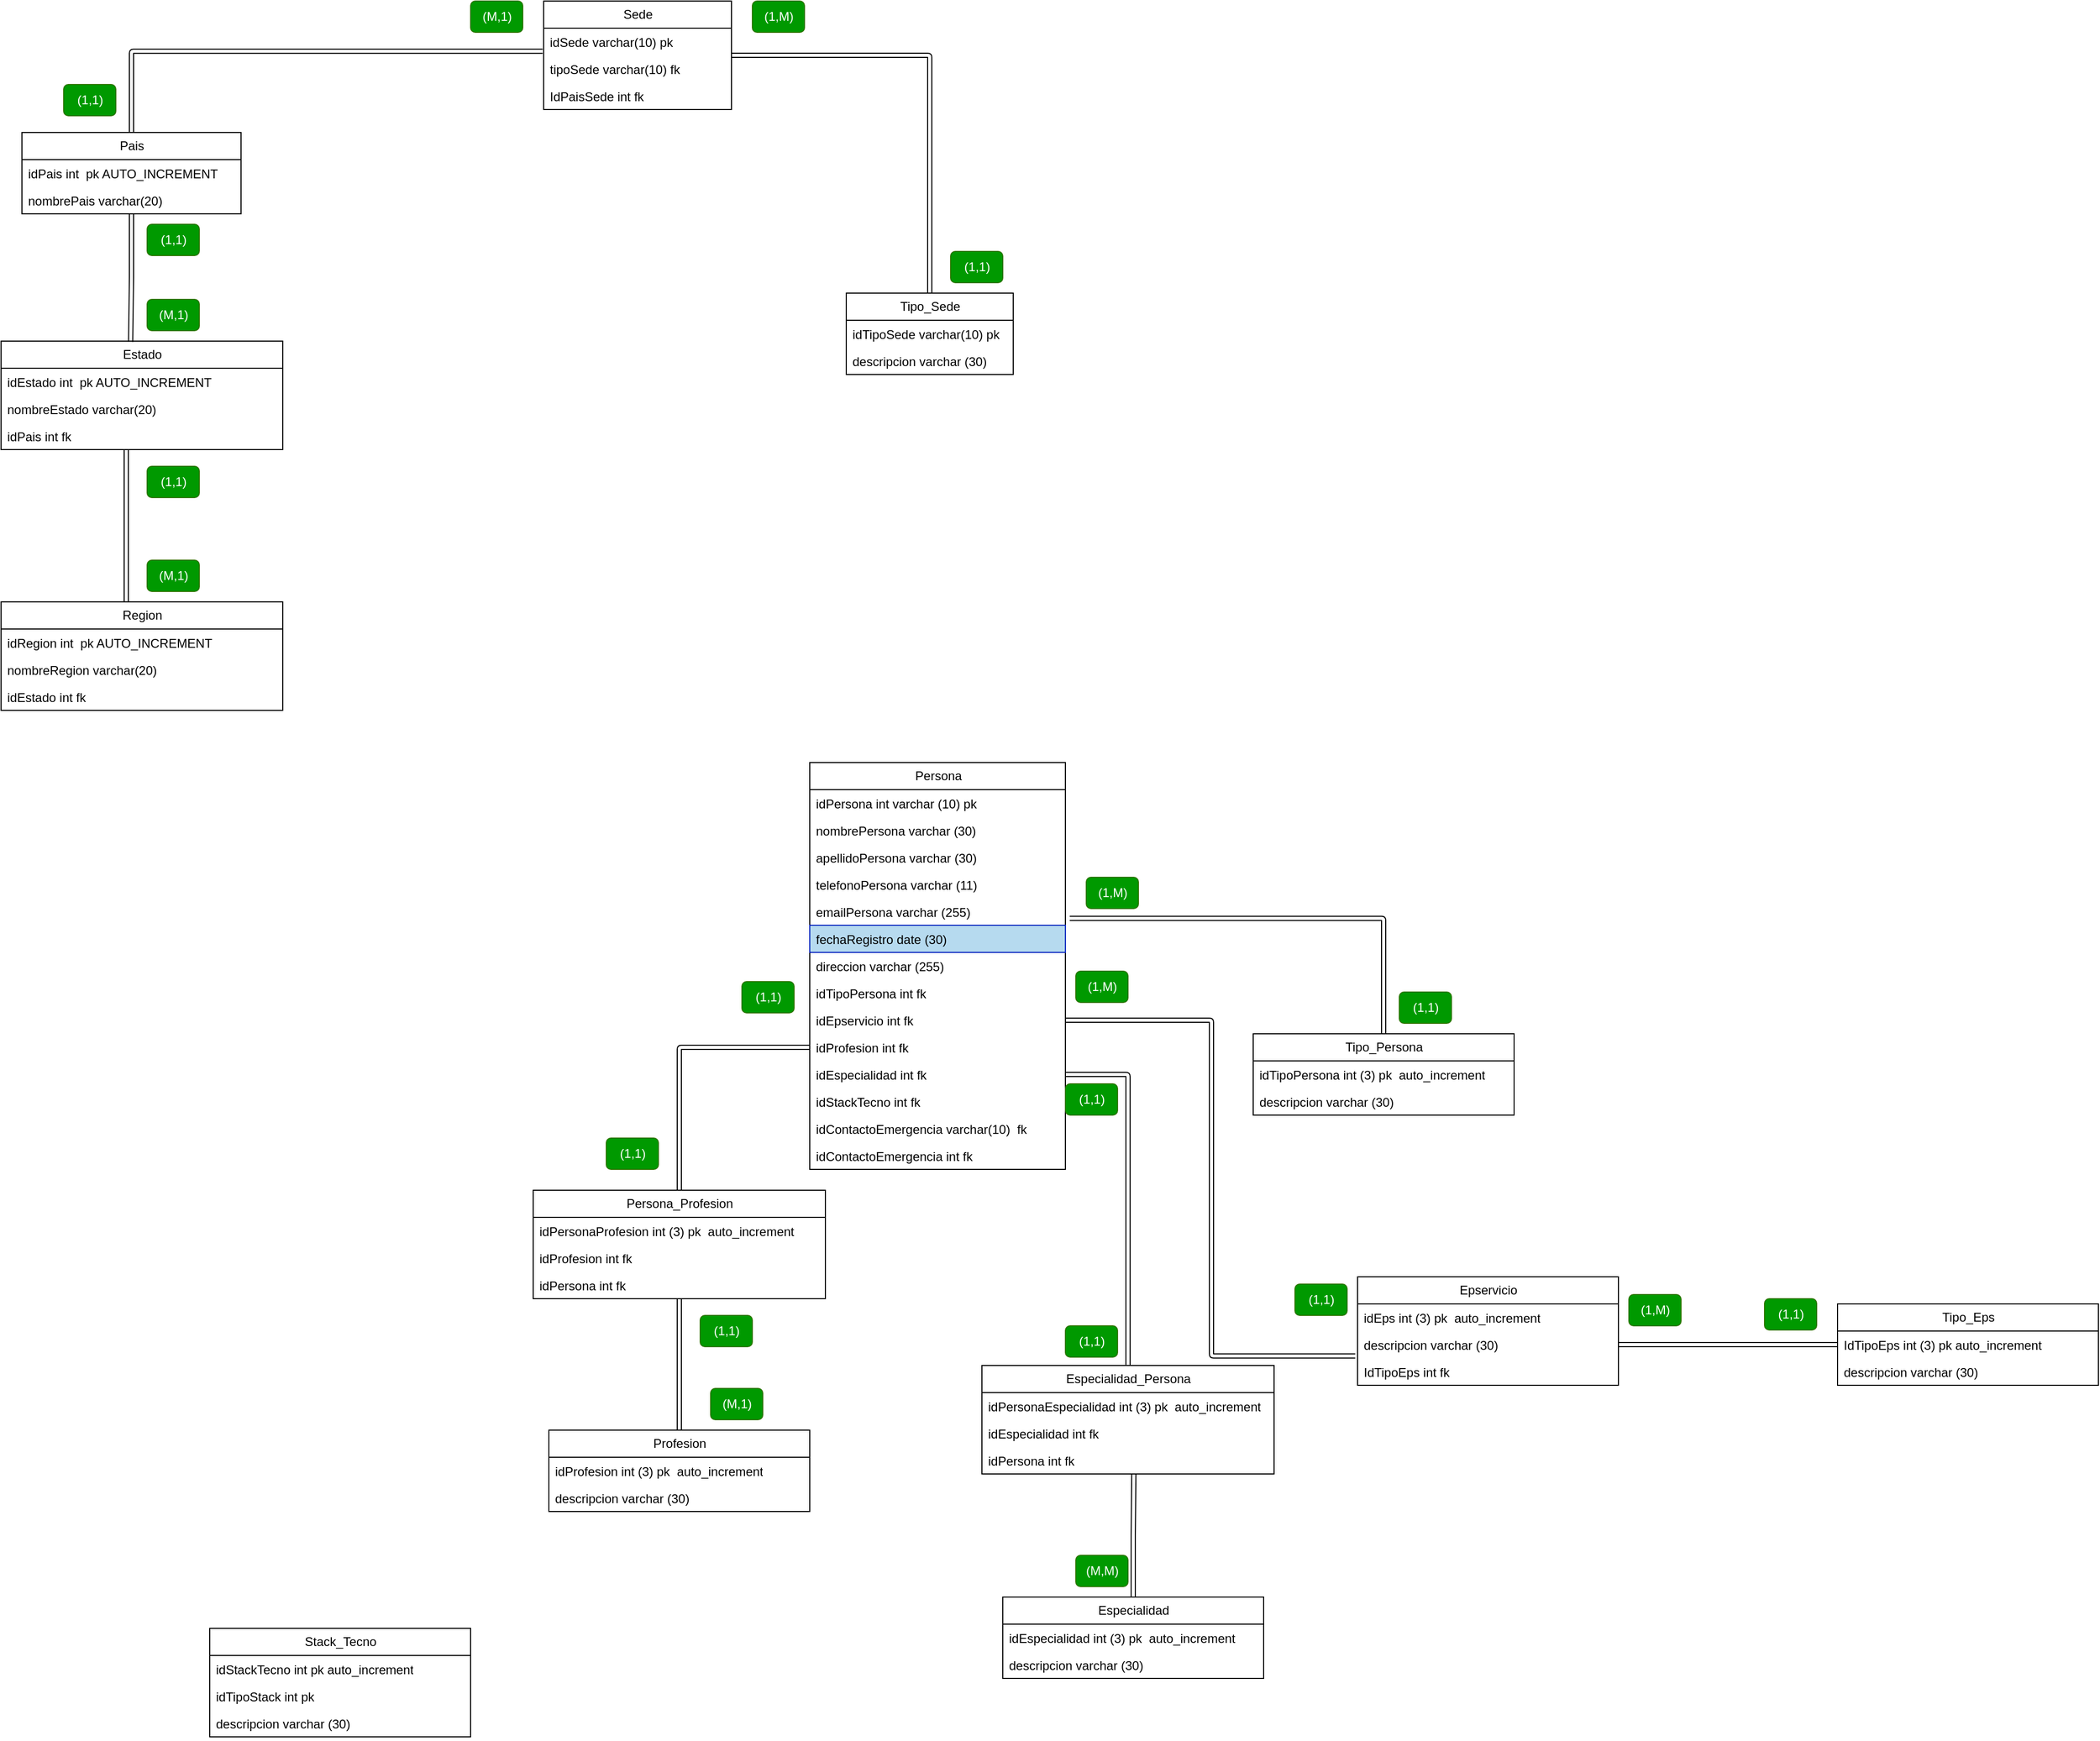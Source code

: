 <mxfile>
    <diagram id="OnQAE0tQ-xHVpaxCsIQD" name="Page-1">
        <mxGraphModel dx="1383" dy="390" grid="1" gridSize="10" guides="1" tooltips="1" connect="1" arrows="1" fold="1" page="1" pageScale="1" pageWidth="850" pageHeight="1100" math="0" shadow="0">
            <root>
                <mxCell id="0"/>
                <mxCell id="1" parent="0"/>
                <mxCell id="12" style="edgeStyle=orthogonalEdgeStyle;html=1;entryX=0.5;entryY=0;entryDx=0;entryDy=0;shape=link;" edge="1" parent="1" source="4" target="8">
                    <mxGeometry relative="1" as="geometry">
                        <mxPoint x="440" y="402" as="targetPoint"/>
                    </mxGeometry>
                </mxCell>
                <mxCell id="4" value="Sede" style="swimlane;fontStyle=0;childLayout=stackLayout;horizontal=1;startSize=26;fillColor=none;horizontalStack=0;resizeParent=1;resizeParentMax=0;resizeLast=0;collapsible=1;marginBottom=0;html=1;" parent="1" vertex="1">
                    <mxGeometry x="130" y="200" width="180" height="104" as="geometry"/>
                </mxCell>
                <mxCell id="5" value="idSede varchar(10) pk" style="text;strokeColor=none;fillColor=none;align=left;verticalAlign=top;spacingLeft=4;spacingRight=4;overflow=hidden;rotatable=0;points=[[0,0.5],[1,0.5]];portConstraint=eastwest;whiteSpace=wrap;html=1;" parent="4" vertex="1">
                    <mxGeometry y="26" width="180" height="26" as="geometry"/>
                </mxCell>
                <mxCell id="6" value="tipoSede varchar(10)&amp;nbsp;fk&amp;nbsp;" style="text;strokeColor=none;fillColor=none;align=left;verticalAlign=top;spacingLeft=4;spacingRight=4;overflow=hidden;rotatable=0;points=[[0,0.5],[1,0.5]];portConstraint=eastwest;whiteSpace=wrap;html=1;" parent="4" vertex="1">
                    <mxGeometry y="52" width="180" height="26" as="geometry"/>
                </mxCell>
                <mxCell id="7" value="IdPaisSede int fk" style="text;strokeColor=none;fillColor=none;align=left;verticalAlign=top;spacingLeft=4;spacingRight=4;overflow=hidden;rotatable=0;points=[[0,0.5],[1,0.5]];portConstraint=eastwest;whiteSpace=wrap;html=1;" parent="4" vertex="1">
                    <mxGeometry y="78" width="180" height="26" as="geometry"/>
                </mxCell>
                <mxCell id="8" value="Tipo_Sede" style="swimlane;fontStyle=0;childLayout=stackLayout;horizontal=1;startSize=26;fillColor=none;horizontalStack=0;resizeParent=1;resizeParentMax=0;resizeLast=0;collapsible=1;marginBottom=0;html=1;" vertex="1" parent="1">
                    <mxGeometry x="420" y="480" width="160" height="78" as="geometry"/>
                </mxCell>
                <mxCell id="9" value="idTipoSede varchar(10) pk" style="text;strokeColor=none;fillColor=none;align=left;verticalAlign=top;spacingLeft=4;spacingRight=4;overflow=hidden;rotatable=0;points=[[0,0.5],[1,0.5]];portConstraint=eastwest;whiteSpace=wrap;html=1;" vertex="1" parent="8">
                    <mxGeometry y="26" width="160" height="26" as="geometry"/>
                </mxCell>
                <mxCell id="10" value="descripcion varchar (30)&amp;nbsp;" style="text;strokeColor=none;fillColor=none;align=left;verticalAlign=top;spacingLeft=4;spacingRight=4;overflow=hidden;rotatable=0;points=[[0,0.5],[1,0.5]];portConstraint=eastwest;whiteSpace=wrap;html=1;" vertex="1" parent="8">
                    <mxGeometry y="52" width="160" height="26" as="geometry"/>
                </mxCell>
                <mxCell id="13" value="(1,M)" style="text;html=1;align=center;verticalAlign=middle;resizable=0;points=[];autosize=1;strokeColor=#2D7600;fillColor=#009900;rounded=1;fontColor=#ffffff;glass=0;shadow=0;" vertex="1" parent="1">
                    <mxGeometry x="330" y="200" width="50" height="30" as="geometry"/>
                </mxCell>
                <mxCell id="14" value="(1,1)" style="text;html=1;align=center;verticalAlign=middle;resizable=0;points=[];autosize=1;strokeColor=#2D7600;fillColor=#009900;rounded=1;fontColor=#ffffff;glass=0;shadow=0;" vertex="1" parent="1">
                    <mxGeometry x="520" y="440" width="50" height="30" as="geometry"/>
                </mxCell>
                <mxCell id="52" style="edgeStyle=orthogonalEdgeStyle;shape=link;html=1;entryX=0.46;entryY=0.008;entryDx=0;entryDy=0;entryPerimeter=0;fontColor=#000000;" edge="1" parent="1" source="15" target="25">
                    <mxGeometry relative="1" as="geometry"/>
                </mxCell>
                <mxCell id="62" style="edgeStyle=orthogonalEdgeStyle;shape=link;html=1;entryX=-0.005;entryY=0.85;entryDx=0;entryDy=0;entryPerimeter=0;fontColor=#000000;" edge="1" parent="1" source="15" target="5">
                    <mxGeometry relative="1" as="geometry"/>
                </mxCell>
                <mxCell id="15" value="Pais" style="swimlane;fontStyle=0;childLayout=stackLayout;horizontal=1;startSize=26;fillColor=none;horizontalStack=0;resizeParent=1;resizeParentMax=0;resizeLast=0;collapsible=1;marginBottom=0;html=1;" vertex="1" parent="1">
                    <mxGeometry x="-370" y="326" width="210" height="78" as="geometry"/>
                </mxCell>
                <mxCell id="16" value="idPais int&amp;nbsp; pk AUTO_INCREMENT" style="text;strokeColor=none;fillColor=none;align=left;verticalAlign=top;spacingLeft=4;spacingRight=4;overflow=hidden;rotatable=0;points=[[0,0.5],[1,0.5]];portConstraint=eastwest;whiteSpace=wrap;html=1;" vertex="1" parent="15">
                    <mxGeometry y="26" width="210" height="26" as="geometry"/>
                </mxCell>
                <mxCell id="17" value="nombrePais varchar(20)&amp;nbsp;" style="text;strokeColor=none;fillColor=none;align=left;verticalAlign=top;spacingLeft=4;spacingRight=4;overflow=hidden;rotatable=0;points=[[0,0.5],[1,0.5]];portConstraint=eastwest;whiteSpace=wrap;html=1;" vertex="1" parent="15">
                    <mxGeometry y="52" width="210" height="26" as="geometry"/>
                </mxCell>
                <mxCell id="53" style="edgeStyle=orthogonalEdgeStyle;shape=link;html=1;fontColor=#000000;" edge="1" parent="1" source="25" target="30">
                    <mxGeometry relative="1" as="geometry">
                        <Array as="points">
                            <mxPoint x="-270" y="656"/>
                            <mxPoint x="-270" y="656"/>
                        </Array>
                    </mxGeometry>
                </mxCell>
                <mxCell id="25" value="Estado" style="swimlane;fontStyle=0;childLayout=stackLayout;horizontal=1;startSize=26;fillColor=none;horizontalStack=0;resizeParent=1;resizeParentMax=0;resizeLast=0;collapsible=1;marginBottom=0;html=1;" vertex="1" parent="1">
                    <mxGeometry x="-390" y="526" width="270" height="104" as="geometry"/>
                </mxCell>
                <mxCell id="26" value="idEstado int&amp;nbsp; pk AUTO_INCREMENT" style="text;strokeColor=none;fillColor=none;align=left;verticalAlign=top;spacingLeft=4;spacingRight=4;overflow=hidden;rotatable=0;points=[[0,0.5],[1,0.5]];portConstraint=eastwest;whiteSpace=wrap;html=1;" vertex="1" parent="25">
                    <mxGeometry y="26" width="270" height="26" as="geometry"/>
                </mxCell>
                <mxCell id="27" value="nombreEstado varchar(20)&amp;nbsp;" style="text;strokeColor=none;fillColor=none;align=left;verticalAlign=top;spacingLeft=4;spacingRight=4;overflow=hidden;rotatable=0;points=[[0,0.5],[1,0.5]];portConstraint=eastwest;whiteSpace=wrap;html=1;" vertex="1" parent="25">
                    <mxGeometry y="52" width="270" height="26" as="geometry"/>
                </mxCell>
                <mxCell id="28" value="idPais int fk" style="text;strokeColor=none;fillColor=none;align=left;verticalAlign=top;spacingLeft=4;spacingRight=4;overflow=hidden;rotatable=0;points=[[0,0.5],[1,0.5]];portConstraint=eastwest;whiteSpace=wrap;html=1;" vertex="1" parent="25">
                    <mxGeometry y="78" width="270" height="26" as="geometry"/>
                </mxCell>
                <mxCell id="30" value="Region" style="swimlane;fontStyle=0;childLayout=stackLayout;horizontal=1;startSize=26;fillColor=none;horizontalStack=0;resizeParent=1;resizeParentMax=0;resizeLast=0;collapsible=1;marginBottom=0;html=1;" vertex="1" parent="1">
                    <mxGeometry x="-390" y="776" width="270" height="104" as="geometry"/>
                </mxCell>
                <mxCell id="31" value="idRegion int&amp;nbsp; pk AUTO_INCREMENT" style="text;strokeColor=none;fillColor=none;align=left;verticalAlign=top;spacingLeft=4;spacingRight=4;overflow=hidden;rotatable=0;points=[[0,0.5],[1,0.5]];portConstraint=eastwest;whiteSpace=wrap;html=1;" vertex="1" parent="30">
                    <mxGeometry y="26" width="270" height="26" as="geometry"/>
                </mxCell>
                <mxCell id="32" value="nombreRegion varchar(20)&amp;nbsp;" style="text;strokeColor=none;fillColor=none;align=left;verticalAlign=top;spacingLeft=4;spacingRight=4;overflow=hidden;rotatable=0;points=[[0,0.5],[1,0.5]];portConstraint=eastwest;whiteSpace=wrap;html=1;" vertex="1" parent="30">
                    <mxGeometry y="52" width="270" height="26" as="geometry"/>
                </mxCell>
                <mxCell id="33" value="idEstado int fk" style="text;strokeColor=none;fillColor=none;align=left;verticalAlign=top;spacingLeft=4;spacingRight=4;overflow=hidden;rotatable=0;points=[[0,0.5],[1,0.5]];portConstraint=eastwest;whiteSpace=wrap;html=1;" vertex="1" parent="30">
                    <mxGeometry y="78" width="270" height="26" as="geometry"/>
                </mxCell>
                <mxCell id="36" value="Persona" style="swimlane;fontStyle=0;childLayout=stackLayout;horizontal=1;startSize=26;fillColor=none;horizontalStack=0;resizeParent=1;resizeParentMax=0;resizeLast=0;collapsible=1;marginBottom=0;html=1;" vertex="1" parent="1">
                    <mxGeometry x="385" y="930" width="245" height="390" as="geometry"/>
                </mxCell>
                <mxCell id="37" value="idPersona int varchar (10) pk" style="text;strokeColor=none;fillColor=none;align=left;verticalAlign=top;spacingLeft=4;spacingRight=4;overflow=hidden;rotatable=0;points=[[0,0.5],[1,0.5]];portConstraint=eastwest;whiteSpace=wrap;html=1;" vertex="1" parent="36">
                    <mxGeometry y="26" width="245" height="26" as="geometry"/>
                </mxCell>
                <mxCell id="39" value="nombrePersona varchar (30)&amp;nbsp;" style="text;strokeColor=none;fillColor=none;align=left;verticalAlign=top;spacingLeft=4;spacingRight=4;overflow=hidden;rotatable=0;points=[[0,0.5],[1,0.5]];portConstraint=eastwest;whiteSpace=wrap;html=1;" vertex="1" parent="36">
                    <mxGeometry y="52" width="245" height="26" as="geometry"/>
                </mxCell>
                <mxCell id="41" value="apellidoPersona varchar (30)&amp;nbsp;" style="text;strokeColor=none;fillColor=none;align=left;verticalAlign=top;spacingLeft=4;spacingRight=4;overflow=hidden;rotatable=0;points=[[0,0.5],[1,0.5]];portConstraint=eastwest;whiteSpace=wrap;html=1;" vertex="1" parent="36">
                    <mxGeometry y="78" width="245" height="26" as="geometry"/>
                </mxCell>
                <mxCell id="40" value="telefonoPersona varchar (11)" style="text;strokeColor=none;fillColor=none;align=left;verticalAlign=top;spacingLeft=4;spacingRight=4;overflow=hidden;rotatable=0;points=[[0,0.5],[1,0.5]];portConstraint=eastwest;whiteSpace=wrap;html=1;" vertex="1" parent="36">
                    <mxGeometry y="104" width="245" height="26" as="geometry"/>
                </mxCell>
                <mxCell id="45" value="emailPersona varchar (255)" style="text;strokeColor=none;fillColor=none;align=left;verticalAlign=top;spacingLeft=4;spacingRight=4;overflow=hidden;rotatable=0;points=[[0,0.5],[1,0.5]];portConstraint=eastwest;whiteSpace=wrap;html=1;" vertex="1" parent="36">
                    <mxGeometry y="130" width="245" height="26" as="geometry"/>
                </mxCell>
                <mxCell id="48" value="fechaRegistro date (30)" style="text;strokeColor=#001DBC;fillColor=#B6DAEF;align=left;verticalAlign=top;spacingLeft=4;spacingRight=4;overflow=hidden;rotatable=0;points=[[0,0.5],[1,0.5]];portConstraint=eastwest;whiteSpace=wrap;html=1;fontColor=#000000;" vertex="1" parent="36">
                    <mxGeometry y="156" width="245" height="26" as="geometry"/>
                </mxCell>
                <mxCell id="38" value="direccion varchar (255)&amp;nbsp;" style="text;strokeColor=none;fillColor=none;align=left;verticalAlign=top;spacingLeft=4;spacingRight=4;overflow=hidden;rotatable=0;points=[[0,0.5],[1,0.5]];portConstraint=eastwest;whiteSpace=wrap;html=1;" vertex="1" parent="36">
                    <mxGeometry y="182" width="245" height="26" as="geometry"/>
                </mxCell>
                <mxCell id="47" value="idTipoPersona int fk&amp;nbsp;&amp;nbsp;" style="text;strokeColor=none;fillColor=none;align=left;verticalAlign=top;spacingLeft=4;spacingRight=4;overflow=hidden;rotatable=0;points=[[0,0.5],[1,0.5]];portConstraint=eastwest;whiteSpace=wrap;html=1;" vertex="1" parent="36">
                    <mxGeometry y="208" width="245" height="26" as="geometry"/>
                </mxCell>
                <mxCell id="46" value="idEpservicio int fk&amp;nbsp;" style="text;strokeColor=none;fillColor=none;align=left;verticalAlign=top;spacingLeft=4;spacingRight=4;overflow=hidden;rotatable=0;points=[[0,0.5],[1,0.5]];portConstraint=eastwest;whiteSpace=wrap;html=1;" vertex="1" parent="36">
                    <mxGeometry y="234" width="245" height="26" as="geometry"/>
                </mxCell>
                <mxCell id="42" value="idProfesion int fk" style="text;strokeColor=none;fillColor=none;align=left;verticalAlign=top;spacingLeft=4;spacingRight=4;overflow=hidden;rotatable=0;points=[[0,0.5],[1,0.5]];portConstraint=eastwest;whiteSpace=wrap;html=1;" vertex="1" parent="36">
                    <mxGeometry y="260" width="245" height="26" as="geometry"/>
                </mxCell>
                <mxCell id="43" value="idEspecialidad int fk" style="text;strokeColor=none;fillColor=none;align=left;verticalAlign=top;spacingLeft=4;spacingRight=4;overflow=hidden;rotatable=0;points=[[0,0.5],[1,0.5]];portConstraint=eastwest;whiteSpace=wrap;html=1;" vertex="1" parent="36">
                    <mxGeometry y="286" width="245" height="26" as="geometry"/>
                </mxCell>
                <mxCell id="44" value="idStackTecno int fk" style="text;strokeColor=none;fillColor=none;align=left;verticalAlign=top;spacingLeft=4;spacingRight=4;overflow=hidden;rotatable=0;points=[[0,0.5],[1,0.5]];portConstraint=eastwest;whiteSpace=wrap;html=1;" vertex="1" parent="36">
                    <mxGeometry y="312" width="245" height="26" as="geometry"/>
                </mxCell>
                <mxCell id="50" value="idContactoEmergencia varchar(10)&amp;nbsp; fk" style="text;strokeColor=none;fillColor=none;align=left;verticalAlign=top;spacingLeft=4;spacingRight=4;overflow=hidden;rotatable=0;points=[[0,0.5],[1,0.5]];portConstraint=eastwest;whiteSpace=wrap;html=1;" vertex="1" parent="36">
                    <mxGeometry y="338" width="245" height="26" as="geometry"/>
                </mxCell>
                <mxCell id="51" value="idContactoEmergencia int fk" style="text;strokeColor=none;fillColor=none;align=left;verticalAlign=top;spacingLeft=4;spacingRight=4;overflow=hidden;rotatable=0;points=[[0,0.5],[1,0.5]];portConstraint=eastwest;whiteSpace=wrap;html=1;" vertex="1" parent="36">
                    <mxGeometry y="364" width="245" height="26" as="geometry"/>
                </mxCell>
                <mxCell id="54" value="(1,1)" style="text;html=1;align=center;verticalAlign=middle;resizable=0;points=[];autosize=1;strokeColor=#2D7600;fillColor=#009900;rounded=1;fontColor=#ffffff;glass=0;shadow=0;" vertex="1" parent="1">
                    <mxGeometry x="-250" y="414" width="50" height="30" as="geometry"/>
                </mxCell>
                <mxCell id="55" value="(M,1)" style="text;html=1;align=center;verticalAlign=middle;resizable=0;points=[];autosize=1;strokeColor=#2D7600;fillColor=#009900;rounded=1;fontColor=#ffffff;glass=0;shadow=0;" vertex="1" parent="1">
                    <mxGeometry x="-250" y="486" width="50" height="30" as="geometry"/>
                </mxCell>
                <mxCell id="59" value="(1,1)" style="text;html=1;align=center;verticalAlign=middle;resizable=0;points=[];autosize=1;strokeColor=#2D7600;fillColor=#009900;rounded=1;fontColor=#ffffff;glass=0;shadow=0;" vertex="1" parent="1">
                    <mxGeometry x="-250" y="646" width="50" height="30" as="geometry"/>
                </mxCell>
                <mxCell id="60" value="(M,1)" style="text;html=1;align=center;verticalAlign=middle;resizable=0;points=[];autosize=1;strokeColor=#2D7600;fillColor=#009900;rounded=1;fontColor=#ffffff;glass=0;shadow=0;" vertex="1" parent="1">
                    <mxGeometry x="-250" y="736" width="50" height="30" as="geometry"/>
                </mxCell>
                <mxCell id="63" value="(M,1)" style="text;html=1;align=center;verticalAlign=middle;resizable=0;points=[];autosize=1;strokeColor=#2D7600;fillColor=#009900;rounded=1;fontColor=#ffffff;glass=0;shadow=0;" vertex="1" parent="1">
                    <mxGeometry x="60" y="200" width="50" height="30" as="geometry"/>
                </mxCell>
                <mxCell id="64" value="(1,1)" style="text;html=1;align=center;verticalAlign=middle;resizable=0;points=[];autosize=1;strokeColor=#2D7600;fillColor=#009900;rounded=1;fontColor=#ffffff;glass=0;shadow=0;" vertex="1" parent="1">
                    <mxGeometry x="-330" y="280" width="50" height="30" as="geometry"/>
                </mxCell>
                <mxCell id="69" style="edgeStyle=orthogonalEdgeStyle;shape=link;html=1;entryX=1.017;entryY=0.745;entryDx=0;entryDy=0;entryPerimeter=0;fontColor=#000000;" edge="1" parent="1" source="65" target="45">
                    <mxGeometry relative="1" as="geometry"/>
                </mxCell>
                <mxCell id="65" value="Tipo_Persona" style="swimlane;fontStyle=0;childLayout=stackLayout;horizontal=1;startSize=26;fillColor=none;horizontalStack=0;resizeParent=1;resizeParentMax=0;resizeLast=0;collapsible=1;marginBottom=0;html=1;" vertex="1" parent="1">
                    <mxGeometry x="810" y="1190" width="250" height="78" as="geometry"/>
                </mxCell>
                <mxCell id="66" value="idTipoPersona int (3) pk&amp;nbsp; auto_increment" style="text;strokeColor=none;fillColor=none;align=left;verticalAlign=top;spacingLeft=4;spacingRight=4;overflow=hidden;rotatable=0;points=[[0,0.5],[1,0.5]];portConstraint=eastwest;whiteSpace=wrap;html=1;" vertex="1" parent="65">
                    <mxGeometry y="26" width="250" height="26" as="geometry"/>
                </mxCell>
                <mxCell id="67" value="descripcion varchar (30)&amp;nbsp;" style="text;strokeColor=none;fillColor=none;align=left;verticalAlign=top;spacingLeft=4;spacingRight=4;overflow=hidden;rotatable=0;points=[[0,0.5],[1,0.5]];portConstraint=eastwest;whiteSpace=wrap;html=1;" vertex="1" parent="65">
                    <mxGeometry y="52" width="250" height="26" as="geometry"/>
                </mxCell>
                <mxCell id="70" value="(1,M)" style="text;html=1;align=center;verticalAlign=middle;resizable=0;points=[];autosize=1;strokeColor=#2D7600;fillColor=#009900;rounded=1;fontColor=#ffffff;glass=0;shadow=0;" vertex="1" parent="1">
                    <mxGeometry x="650" y="1040" width="50" height="30" as="geometry"/>
                </mxCell>
                <mxCell id="71" value="(1,1)" style="text;html=1;align=center;verticalAlign=middle;resizable=0;points=[];autosize=1;strokeColor=#2D7600;fillColor=#009900;rounded=1;fontColor=#ffffff;glass=0;shadow=0;" vertex="1" parent="1">
                    <mxGeometry x="950" y="1150" width="50" height="30" as="geometry"/>
                </mxCell>
                <mxCell id="75" value="Epservicio" style="swimlane;fontStyle=0;childLayout=stackLayout;horizontal=1;startSize=26;fillColor=none;horizontalStack=0;resizeParent=1;resizeParentMax=0;resizeLast=0;collapsible=1;marginBottom=0;html=1;" vertex="1" parent="1">
                    <mxGeometry x="910" y="1423" width="250" height="104" as="geometry"/>
                </mxCell>
                <mxCell id="76" value="idEps int (3) pk&amp;nbsp; auto_increment" style="text;strokeColor=none;fillColor=none;align=left;verticalAlign=top;spacingLeft=4;spacingRight=4;overflow=hidden;rotatable=0;points=[[0,0.5],[1,0.5]];portConstraint=eastwest;whiteSpace=wrap;html=1;" vertex="1" parent="75">
                    <mxGeometry y="26" width="250" height="26" as="geometry"/>
                </mxCell>
                <mxCell id="121" value="descripcion varchar (30)&amp;nbsp;" style="text;strokeColor=none;fillColor=none;align=left;verticalAlign=top;spacingLeft=4;spacingRight=4;overflow=hidden;rotatable=0;points=[[0,0.5],[1,0.5]];portConstraint=eastwest;whiteSpace=wrap;html=1;" vertex="1" parent="75">
                    <mxGeometry y="52" width="250" height="26" as="geometry"/>
                </mxCell>
                <mxCell id="77" value="IdTipoEps int fk&amp;nbsp;" style="text;strokeColor=none;fillColor=none;align=left;verticalAlign=top;spacingLeft=4;spacingRight=4;overflow=hidden;rotatable=0;points=[[0,0.5],[1,0.5]];portConstraint=eastwest;whiteSpace=wrap;html=1;" vertex="1" parent="75">
                    <mxGeometry y="78" width="250" height="26" as="geometry"/>
                </mxCell>
                <mxCell id="78" style="edgeStyle=orthogonalEdgeStyle;shape=link;html=1;entryX=-0.009;entryY=-0.08;entryDx=0;entryDy=0;entryPerimeter=0;fontColor=#000000;" edge="1" parent="1" source="46" target="77">
                    <mxGeometry relative="1" as="geometry"/>
                </mxCell>
                <mxCell id="79" value="(1,M)" style="text;html=1;align=center;verticalAlign=middle;resizable=0;points=[];autosize=1;strokeColor=#2D7600;fillColor=#009900;rounded=1;fontColor=#ffffff;glass=0;shadow=0;" vertex="1" parent="1">
                    <mxGeometry x="640" y="1130" width="50" height="30" as="geometry"/>
                </mxCell>
                <mxCell id="80" value="(1,1)" style="text;html=1;align=center;verticalAlign=middle;resizable=0;points=[];autosize=1;strokeColor=#2D7600;fillColor=#009900;rounded=1;fontColor=#ffffff;glass=0;shadow=0;" vertex="1" parent="1">
                    <mxGeometry x="850" y="1430" width="50" height="30" as="geometry"/>
                </mxCell>
                <mxCell id="81" value="Profesion" style="swimlane;fontStyle=0;childLayout=stackLayout;horizontal=1;startSize=26;fillColor=none;horizontalStack=0;resizeParent=1;resizeParentMax=0;resizeLast=0;collapsible=1;marginBottom=0;html=1;" vertex="1" parent="1">
                    <mxGeometry x="135" y="1570" width="250" height="78" as="geometry"/>
                </mxCell>
                <mxCell id="82" value="idProfesion int (3) pk&amp;nbsp; auto_increment" style="text;strokeColor=none;fillColor=none;align=left;verticalAlign=top;spacingLeft=4;spacingRight=4;overflow=hidden;rotatable=0;points=[[0,0.5],[1,0.5]];portConstraint=eastwest;whiteSpace=wrap;html=1;" vertex="1" parent="81">
                    <mxGeometry y="26" width="250" height="26" as="geometry"/>
                </mxCell>
                <mxCell id="83" value="descripcion varchar (30)&amp;nbsp;" style="text;strokeColor=none;fillColor=none;align=left;verticalAlign=top;spacingLeft=4;spacingRight=4;overflow=hidden;rotatable=0;points=[[0,0.5],[1,0.5]];portConstraint=eastwest;whiteSpace=wrap;html=1;" vertex="1" parent="81">
                    <mxGeometry y="52" width="250" height="26" as="geometry"/>
                </mxCell>
                <mxCell id="87" value="(1,1)" style="text;html=1;align=center;verticalAlign=middle;resizable=0;points=[];autosize=1;strokeColor=#2D7600;fillColor=#009900;rounded=1;fontColor=#ffffff;glass=0;shadow=0;" vertex="1" parent="1">
                    <mxGeometry x="320" y="1140" width="50" height="30" as="geometry"/>
                </mxCell>
                <mxCell id="88" value="(1,1)" style="text;html=1;align=center;verticalAlign=middle;resizable=0;points=[];autosize=1;strokeColor=#2D7600;fillColor=#009900;rounded=1;fontColor=#ffffff;glass=0;shadow=0;" vertex="1" parent="1">
                    <mxGeometry x="280" y="1460" width="50" height="30" as="geometry"/>
                </mxCell>
                <mxCell id="100" style="edgeStyle=orthogonalEdgeStyle;shape=link;html=1;fontColor=#000000;" edge="1" parent="1" source="89" target="81">
                    <mxGeometry relative="1" as="geometry"/>
                </mxCell>
                <mxCell id="89" value="Persona_Profesion" style="swimlane;fontStyle=0;childLayout=stackLayout;horizontal=1;startSize=26;fillColor=none;horizontalStack=0;resizeParent=1;resizeParentMax=0;resizeLast=0;collapsible=1;marginBottom=0;html=1;" vertex="1" parent="1">
                    <mxGeometry x="120" y="1340" width="280" height="104" as="geometry"/>
                </mxCell>
                <mxCell id="90" value="idPersonaProfesion int (3) pk&amp;nbsp; auto_increment" style="text;strokeColor=none;fillColor=none;align=left;verticalAlign=top;spacingLeft=4;spacingRight=4;overflow=hidden;rotatable=0;points=[[0,0.5],[1,0.5]];portConstraint=eastwest;whiteSpace=wrap;html=1;" vertex="1" parent="89">
                    <mxGeometry y="26" width="280" height="26" as="geometry"/>
                </mxCell>
                <mxCell id="95" value="idProfesion int fk&amp;nbsp;&amp;nbsp;" style="text;strokeColor=none;fillColor=none;align=left;verticalAlign=top;spacingLeft=4;spacingRight=4;overflow=hidden;rotatable=0;points=[[0,0.5],[1,0.5]];portConstraint=eastwest;whiteSpace=wrap;html=1;" vertex="1" parent="89">
                    <mxGeometry y="52" width="280" height="26" as="geometry"/>
                </mxCell>
                <mxCell id="97" value="idPersona int fk&amp;nbsp;&amp;nbsp;" style="text;strokeColor=none;fillColor=none;align=left;verticalAlign=top;spacingLeft=4;spacingRight=4;overflow=hidden;rotatable=0;points=[[0,0.5],[1,0.5]];portConstraint=eastwest;whiteSpace=wrap;html=1;" vertex="1" parent="89">
                    <mxGeometry y="78" width="280" height="26" as="geometry"/>
                </mxCell>
                <mxCell id="99" style="edgeStyle=orthogonalEdgeStyle;shape=link;html=1;entryX=0.5;entryY=0;entryDx=0;entryDy=0;fontColor=#000000;" edge="1" parent="1" source="42" target="89">
                    <mxGeometry relative="1" as="geometry"/>
                </mxCell>
                <mxCell id="101" value="(M,1)" style="text;html=1;align=center;verticalAlign=middle;resizable=0;points=[];autosize=1;strokeColor=#2D7600;fillColor=#009900;rounded=1;fontColor=#ffffff;glass=0;shadow=0;" vertex="1" parent="1">
                    <mxGeometry x="290" y="1530" width="50" height="30" as="geometry"/>
                </mxCell>
                <mxCell id="102" value="(1,1)" style="text;html=1;align=center;verticalAlign=middle;resizable=0;points=[];autosize=1;strokeColor=#2D7600;fillColor=#009900;rounded=1;fontColor=#ffffff;glass=0;shadow=0;" vertex="1" parent="1">
                    <mxGeometry x="190" y="1290" width="50" height="30" as="geometry"/>
                </mxCell>
                <mxCell id="116" style="edgeStyle=orthogonalEdgeStyle;shape=link;html=1;entryX=0.52;entryY=1.001;entryDx=0;entryDy=0;entryPerimeter=0;fontColor=#000000;" edge="1" parent="1" source="103" target="112">
                    <mxGeometry relative="1" as="geometry"/>
                </mxCell>
                <mxCell id="103" value="Especialidad" style="swimlane;fontStyle=0;childLayout=stackLayout;horizontal=1;startSize=26;fillColor=none;horizontalStack=0;resizeParent=1;resizeParentMax=0;resizeLast=0;collapsible=1;marginBottom=0;html=1;" vertex="1" parent="1">
                    <mxGeometry x="570" y="1730" width="250" height="78" as="geometry"/>
                </mxCell>
                <mxCell id="104" value="idEspecialidad int (3) pk&amp;nbsp; auto_increment" style="text;strokeColor=none;fillColor=none;align=left;verticalAlign=top;spacingLeft=4;spacingRight=4;overflow=hidden;rotatable=0;points=[[0,0.5],[1,0.5]];portConstraint=eastwest;whiteSpace=wrap;html=1;" vertex="1" parent="103">
                    <mxGeometry y="26" width="250" height="26" as="geometry"/>
                </mxCell>
                <mxCell id="105" value="descripcion varchar (30)&amp;nbsp;" style="text;strokeColor=none;fillColor=none;align=left;verticalAlign=top;spacingLeft=4;spacingRight=4;overflow=hidden;rotatable=0;points=[[0,0.5],[1,0.5]];portConstraint=eastwest;whiteSpace=wrap;html=1;" vertex="1" parent="103">
                    <mxGeometry y="52" width="250" height="26" as="geometry"/>
                </mxCell>
                <mxCell id="109" value="Especialidad_Persona" style="swimlane;fontStyle=0;childLayout=stackLayout;horizontal=1;startSize=26;fillColor=none;horizontalStack=0;resizeParent=1;resizeParentMax=0;resizeLast=0;collapsible=1;marginBottom=0;html=1;" vertex="1" parent="1">
                    <mxGeometry x="550" y="1508" width="280" height="104" as="geometry"/>
                </mxCell>
                <mxCell id="110" value="idPersonaEspecialidad int (3) pk&amp;nbsp; auto_increment" style="text;strokeColor=none;fillColor=none;align=left;verticalAlign=top;spacingLeft=4;spacingRight=4;overflow=hidden;rotatable=0;points=[[0,0.5],[1,0.5]];portConstraint=eastwest;whiteSpace=wrap;html=1;" vertex="1" parent="109">
                    <mxGeometry y="26" width="280" height="26" as="geometry"/>
                </mxCell>
                <mxCell id="111" value="idEspecialidad int fk&amp;nbsp;&amp;nbsp;" style="text;strokeColor=none;fillColor=none;align=left;verticalAlign=top;spacingLeft=4;spacingRight=4;overflow=hidden;rotatable=0;points=[[0,0.5],[1,0.5]];portConstraint=eastwest;whiteSpace=wrap;html=1;" vertex="1" parent="109">
                    <mxGeometry y="52" width="280" height="26" as="geometry"/>
                </mxCell>
                <mxCell id="112" value="idPersona int fk&amp;nbsp;&amp;nbsp;" style="text;strokeColor=none;fillColor=none;align=left;verticalAlign=top;spacingLeft=4;spacingRight=4;overflow=hidden;rotatable=0;points=[[0,0.5],[1,0.5]];portConstraint=eastwest;whiteSpace=wrap;html=1;" vertex="1" parent="109">
                    <mxGeometry y="78" width="280" height="26" as="geometry"/>
                </mxCell>
                <mxCell id="113" style="edgeStyle=orthogonalEdgeStyle;shape=link;html=1;entryX=0.5;entryY=0;entryDx=0;entryDy=0;fontColor=#000000;" edge="1" parent="1" source="43" target="109">
                    <mxGeometry relative="1" as="geometry"/>
                </mxCell>
                <mxCell id="115" value="(1,1)" style="text;html=1;align=center;verticalAlign=middle;resizable=0;points=[];autosize=1;strokeColor=#2D7600;fillColor=#009900;rounded=1;fontColor=#ffffff;glass=0;shadow=0;" vertex="1" parent="1">
                    <mxGeometry x="630" y="1238" width="50" height="30" as="geometry"/>
                </mxCell>
                <mxCell id="119" value="(M,M)" style="text;html=1;align=center;verticalAlign=middle;resizable=0;points=[];autosize=1;strokeColor=#2D7600;fillColor=#009900;rounded=1;fontColor=#ffffff;glass=0;shadow=0;" vertex="1" parent="1">
                    <mxGeometry x="640" y="1690" width="50" height="30" as="geometry"/>
                </mxCell>
                <mxCell id="120" value="(1,1)" style="text;html=1;align=center;verticalAlign=middle;resizable=0;points=[];autosize=1;strokeColor=#2D7600;fillColor=#009900;rounded=1;fontColor=#ffffff;glass=0;shadow=0;" vertex="1" parent="1">
                    <mxGeometry x="630" y="1470" width="50" height="30" as="geometry"/>
                </mxCell>
                <mxCell id="123" value="Tipo_Eps" style="swimlane;fontStyle=0;childLayout=stackLayout;horizontal=1;startSize=26;fillColor=none;horizontalStack=0;resizeParent=1;resizeParentMax=0;resizeLast=0;collapsible=1;marginBottom=0;html=1;" vertex="1" parent="1">
                    <mxGeometry x="1370" y="1449" width="250" height="78" as="geometry"/>
                </mxCell>
                <mxCell id="124" value="IdTipoEps int (3) pk auto_increment" style="text;strokeColor=none;fillColor=none;align=left;verticalAlign=top;spacingLeft=4;spacingRight=4;overflow=hidden;rotatable=0;points=[[0,0.5],[1,0.5]];portConstraint=eastwest;whiteSpace=wrap;html=1;" vertex="1" parent="123">
                    <mxGeometry y="26" width="250" height="26" as="geometry"/>
                </mxCell>
                <mxCell id="125" value="descripcion varchar (30)&amp;nbsp;" style="text;strokeColor=none;fillColor=none;align=left;verticalAlign=top;spacingLeft=4;spacingRight=4;overflow=hidden;rotatable=0;points=[[0,0.5],[1,0.5]];portConstraint=eastwest;whiteSpace=wrap;html=1;" vertex="1" parent="123">
                    <mxGeometry y="52" width="250" height="26" as="geometry"/>
                </mxCell>
                <mxCell id="131" value="(1,M)" style="text;html=1;align=center;verticalAlign=middle;resizable=0;points=[];autosize=1;strokeColor=#2D7600;fillColor=#009900;rounded=1;fontColor=#ffffff;glass=0;shadow=0;" vertex="1" parent="1">
                    <mxGeometry x="1170" y="1440" width="50" height="30" as="geometry"/>
                </mxCell>
                <mxCell id="132" value="(1,1)" style="text;html=1;align=center;verticalAlign=middle;resizable=0;points=[];autosize=1;strokeColor=#2D7600;fillColor=#009900;rounded=1;fontColor=#ffffff;glass=0;shadow=0;" vertex="1" parent="1">
                    <mxGeometry x="1300" y="1444" width="50" height="30" as="geometry"/>
                </mxCell>
                <mxCell id="133" style="edgeStyle=orthogonalEdgeStyle;shape=link;html=1;entryX=0;entryY=0.5;entryDx=0;entryDy=0;fontColor=#000000;" edge="1" parent="1" source="121" target="124">
                    <mxGeometry relative="1" as="geometry"/>
                </mxCell>
                <mxCell id="138" value="Stack_Tecno" style="swimlane;fontStyle=0;childLayout=stackLayout;horizontal=1;startSize=26;fillColor=none;horizontalStack=0;resizeParent=1;resizeParentMax=0;resizeLast=0;collapsible=1;marginBottom=0;html=1;" vertex="1" parent="1">
                    <mxGeometry x="-190" y="1760" width="250" height="104" as="geometry"/>
                </mxCell>
                <mxCell id="139" value="idStackTecno int pk auto_increment" style="text;strokeColor=none;fillColor=none;align=left;verticalAlign=top;spacingLeft=4;spacingRight=4;overflow=hidden;rotatable=0;points=[[0,0.5],[1,0.5]];portConstraint=eastwest;whiteSpace=wrap;html=1;" vertex="1" parent="138">
                    <mxGeometry y="26" width="250" height="26" as="geometry"/>
                </mxCell>
                <mxCell id="141" value="idTipoStack int pk&amp;nbsp;&amp;nbsp;" style="text;strokeColor=none;fillColor=none;align=left;verticalAlign=top;spacingLeft=4;spacingRight=4;overflow=hidden;rotatable=0;points=[[0,0.5],[1,0.5]];portConstraint=eastwest;whiteSpace=wrap;html=1;" vertex="1" parent="138">
                    <mxGeometry y="52" width="250" height="26" as="geometry"/>
                </mxCell>
                <mxCell id="140" value="descripcion varchar (30)&amp;nbsp;" style="text;strokeColor=none;fillColor=none;align=left;verticalAlign=top;spacingLeft=4;spacingRight=4;overflow=hidden;rotatable=0;points=[[0,0.5],[1,0.5]];portConstraint=eastwest;whiteSpace=wrap;html=1;" vertex="1" parent="138">
                    <mxGeometry y="78" width="250" height="26" as="geometry"/>
                </mxCell>
            </root>
        </mxGraphModel>
    </diagram>
</mxfile>